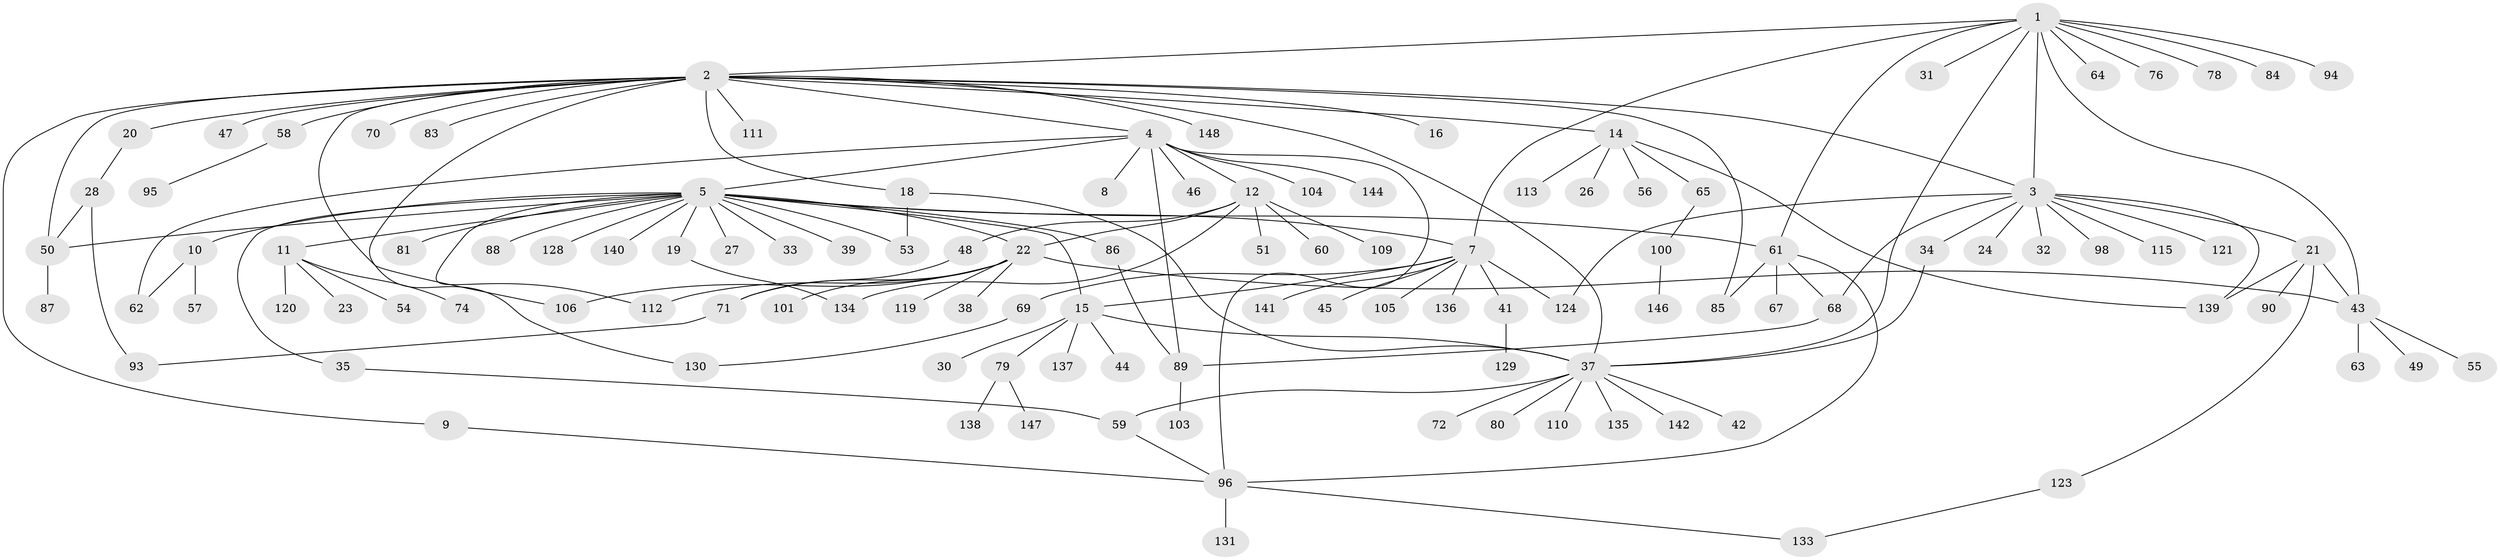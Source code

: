 // Generated by graph-tools (version 1.1) at 2025/23/03/03/25 07:23:49]
// undirected, 117 vertices, 149 edges
graph export_dot {
graph [start="1"]
  node [color=gray90,style=filled];
  1 [super="+117"];
  2 [super="+52"];
  3 [super="+118"];
  4 [super="+6"];
  5 [super="+13"];
  7 [super="+107"];
  8;
  9;
  10 [super="+122"];
  11 [super="+77"];
  12 [super="+36"];
  14 [super="+17"];
  15 [super="+29"];
  16 [super="+66"];
  18 [super="+97"];
  19;
  20;
  21 [super="+91"];
  22 [super="+25"];
  23 [super="+40"];
  24;
  26;
  27;
  28 [super="+143"];
  30;
  31;
  32;
  33;
  34;
  35;
  37 [super="+116"];
  38;
  39;
  41 [super="+126"];
  42;
  43 [super="+145"];
  44;
  45;
  46;
  47;
  48;
  49 [super="+75"];
  50;
  51 [super="+108"];
  53;
  54 [super="+73"];
  55;
  56;
  57;
  58;
  59;
  60;
  61 [super="+132"];
  62;
  63;
  64;
  65;
  67;
  68 [super="+99"];
  69;
  70;
  71 [super="+82"];
  72;
  74;
  76;
  78;
  79;
  80;
  81;
  83;
  84;
  85;
  86;
  87;
  88;
  89 [super="+92"];
  90;
  93 [super="+114"];
  94;
  95;
  96 [super="+102"];
  98;
  100;
  101;
  103;
  104;
  105;
  106;
  109;
  110;
  111;
  112 [super="+125"];
  113;
  115;
  119;
  120;
  121;
  123;
  124 [super="+127"];
  128;
  129;
  130;
  131;
  133;
  134;
  135;
  136;
  137 [super="+149"];
  138;
  139;
  140;
  141;
  142;
  144;
  146;
  147;
  148;
  1 -- 2;
  1 -- 3;
  1 -- 7;
  1 -- 31;
  1 -- 37;
  1 -- 43;
  1 -- 61;
  1 -- 64;
  1 -- 76;
  1 -- 78;
  1 -- 84;
  1 -- 94;
  2 -- 3;
  2 -- 4;
  2 -- 9;
  2 -- 14;
  2 -- 16;
  2 -- 18;
  2 -- 20;
  2 -- 47;
  2 -- 58;
  2 -- 85;
  2 -- 106;
  2 -- 130;
  2 -- 50;
  2 -- 83;
  2 -- 37;
  2 -- 148;
  2 -- 70;
  2 -- 111;
  3 -- 21;
  3 -- 24;
  3 -- 32;
  3 -- 34;
  3 -- 68;
  3 -- 98;
  3 -- 115;
  3 -- 124;
  3 -- 139;
  3 -- 121;
  4 -- 5;
  4 -- 8;
  4 -- 12;
  4 -- 62;
  4 -- 89;
  4 -- 104;
  4 -- 144;
  4 -- 46;
  4 -- 96;
  5 -- 10;
  5 -- 11;
  5 -- 15;
  5 -- 19;
  5 -- 22;
  5 -- 27;
  5 -- 33;
  5 -- 35;
  5 -- 39;
  5 -- 50;
  5 -- 53;
  5 -- 61;
  5 -- 81;
  5 -- 86;
  5 -- 88;
  5 -- 112;
  5 -- 128;
  5 -- 140;
  5 -- 7;
  7 -- 15;
  7 -- 41;
  7 -- 45;
  7 -- 69;
  7 -- 105;
  7 -- 124;
  7 -- 136;
  7 -- 141;
  9 -- 96;
  10 -- 57;
  10 -- 62;
  11 -- 23;
  11 -- 54;
  11 -- 74;
  11 -- 120;
  12 -- 22;
  12 -- 48;
  12 -- 51;
  12 -- 60;
  12 -- 109;
  12 -- 134;
  14 -- 26;
  14 -- 65;
  14 -- 113;
  14 -- 139;
  14 -- 56;
  15 -- 37;
  15 -- 79;
  15 -- 137;
  15 -- 44;
  15 -- 30;
  18 -- 53;
  18 -- 37;
  19 -- 134;
  20 -- 28;
  21 -- 43;
  21 -- 90;
  21 -- 123;
  21 -- 139;
  22 -- 38;
  22 -- 43;
  22 -- 71;
  22 -- 112;
  22 -- 101;
  22 -- 119;
  22 -- 106;
  28 -- 50;
  28 -- 93;
  34 -- 37;
  35 -- 59;
  37 -- 42;
  37 -- 59;
  37 -- 72;
  37 -- 80;
  37 -- 110;
  37 -- 135;
  37 -- 142;
  41 -- 129;
  43 -- 49;
  43 -- 55;
  43 -- 63;
  48 -- 71;
  50 -- 87;
  58 -- 95;
  59 -- 96;
  61 -- 67;
  61 -- 85;
  61 -- 96;
  61 -- 68;
  65 -- 100;
  68 -- 89;
  69 -- 130;
  71 -- 93;
  79 -- 138;
  79 -- 147;
  86 -- 89;
  89 -- 103;
  96 -- 131;
  96 -- 133;
  100 -- 146;
  123 -- 133;
}
